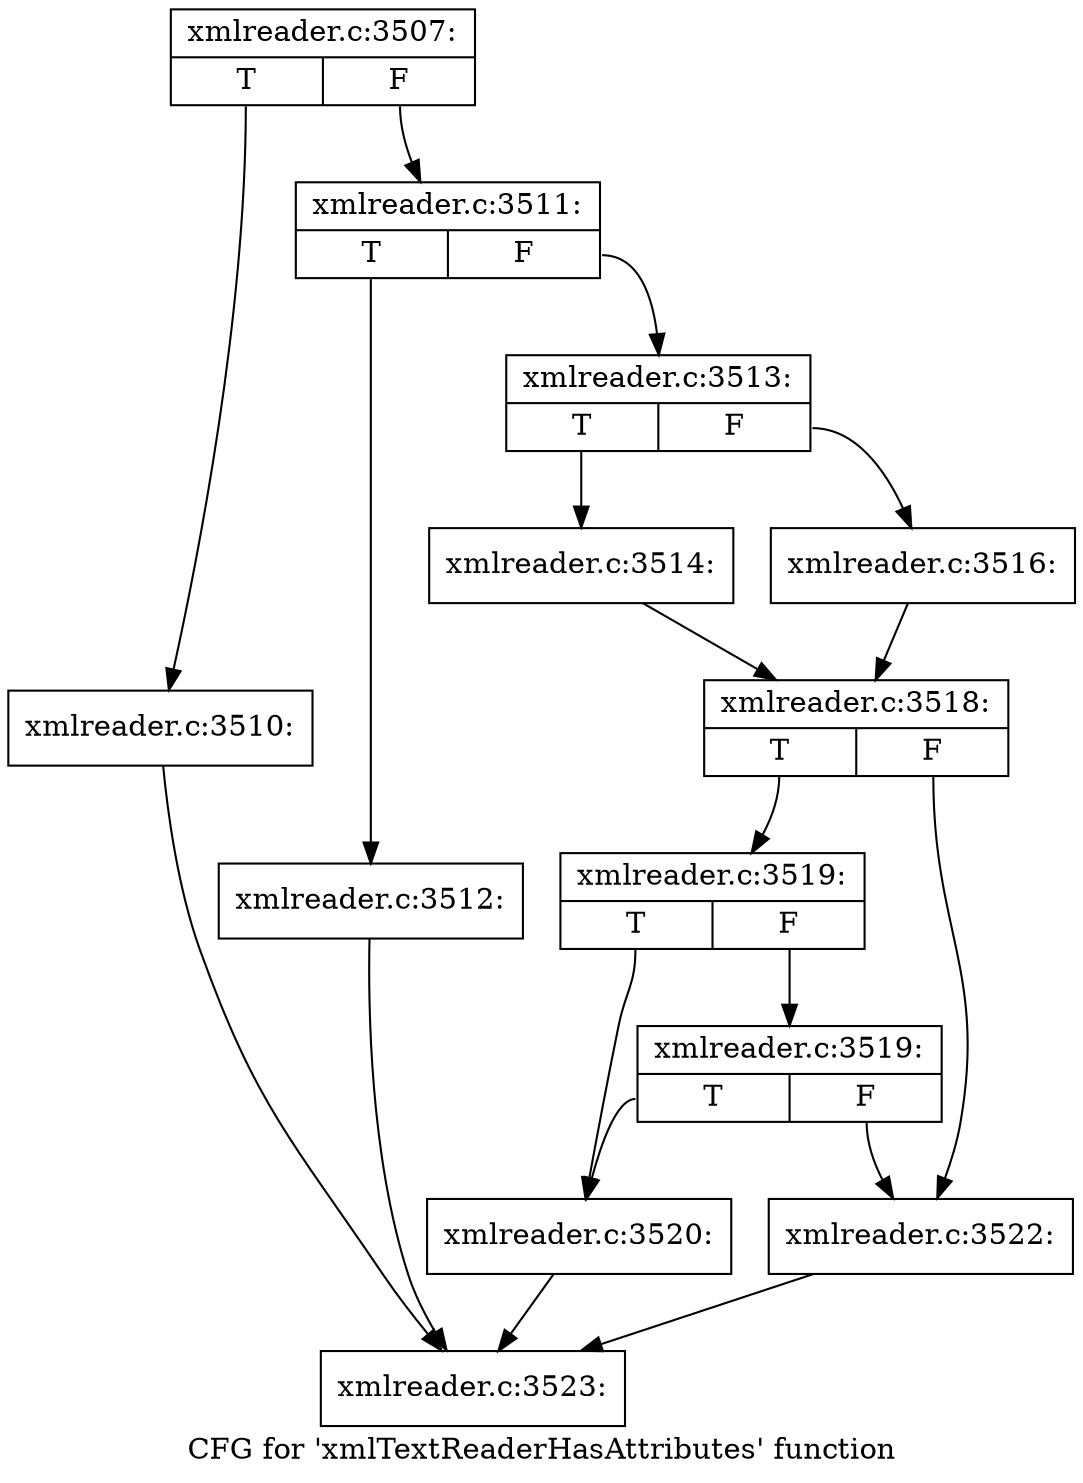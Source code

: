 digraph "CFG for 'xmlTextReaderHasAttributes' function" {
	label="CFG for 'xmlTextReaderHasAttributes' function";

	Node0x55e4493f9b80 [shape=record,label="{xmlreader.c:3507:|{<s0>T|<s1>F}}"];
	Node0x55e4493f9b80:s0 -> Node0x55e4493fd390;
	Node0x55e4493f9b80:s1 -> Node0x55e4493fd3e0;
	Node0x55e4493fd390 [shape=record,label="{xmlreader.c:3510:}"];
	Node0x55e4493fd390 -> Node0x55e4493fc680;
	Node0x55e4493fd3e0 [shape=record,label="{xmlreader.c:3511:|{<s0>T|<s1>F}}"];
	Node0x55e4493fd3e0:s0 -> Node0x55e4493fd8a0;
	Node0x55e4493fd3e0:s1 -> Node0x55e4493fd8f0;
	Node0x55e4493fd8a0 [shape=record,label="{xmlreader.c:3512:}"];
	Node0x55e4493fd8a0 -> Node0x55e4493fc680;
	Node0x55e4493fd8f0 [shape=record,label="{xmlreader.c:3513:|{<s0>T|<s1>F}}"];
	Node0x55e4493fd8f0:s0 -> Node0x55e4493fde10;
	Node0x55e4493fd8f0:s1 -> Node0x55e4493fdeb0;
	Node0x55e4493fde10 [shape=record,label="{xmlreader.c:3514:}"];
	Node0x55e4493fde10 -> Node0x55e4493fde60;
	Node0x55e4493fdeb0 [shape=record,label="{xmlreader.c:3516:}"];
	Node0x55e4493fdeb0 -> Node0x55e4493fde60;
	Node0x55e4493fde60 [shape=record,label="{xmlreader.c:3518:|{<s0>T|<s1>F}}"];
	Node0x55e4493fde60:s0 -> Node0x55e4493fe7c0;
	Node0x55e4493fde60:s1 -> Node0x55e4493fe770;
	Node0x55e4493fe7c0 [shape=record,label="{xmlreader.c:3519:|{<s0>T|<s1>F}}"];
	Node0x55e4493fe7c0:s0 -> Node0x55e4493fe720;
	Node0x55e4493fe7c0:s1 -> Node0x55e4493febd0;
	Node0x55e4493febd0 [shape=record,label="{xmlreader.c:3519:|{<s0>T|<s1>F}}"];
	Node0x55e4493febd0:s0 -> Node0x55e4493fe720;
	Node0x55e4493febd0:s1 -> Node0x55e4493fe770;
	Node0x55e4493fe720 [shape=record,label="{xmlreader.c:3520:}"];
	Node0x55e4493fe720 -> Node0x55e4493fc680;
	Node0x55e4493fe770 [shape=record,label="{xmlreader.c:3522:}"];
	Node0x55e4493fe770 -> Node0x55e4493fc680;
	Node0x55e4493fc680 [shape=record,label="{xmlreader.c:3523:}"];
}
